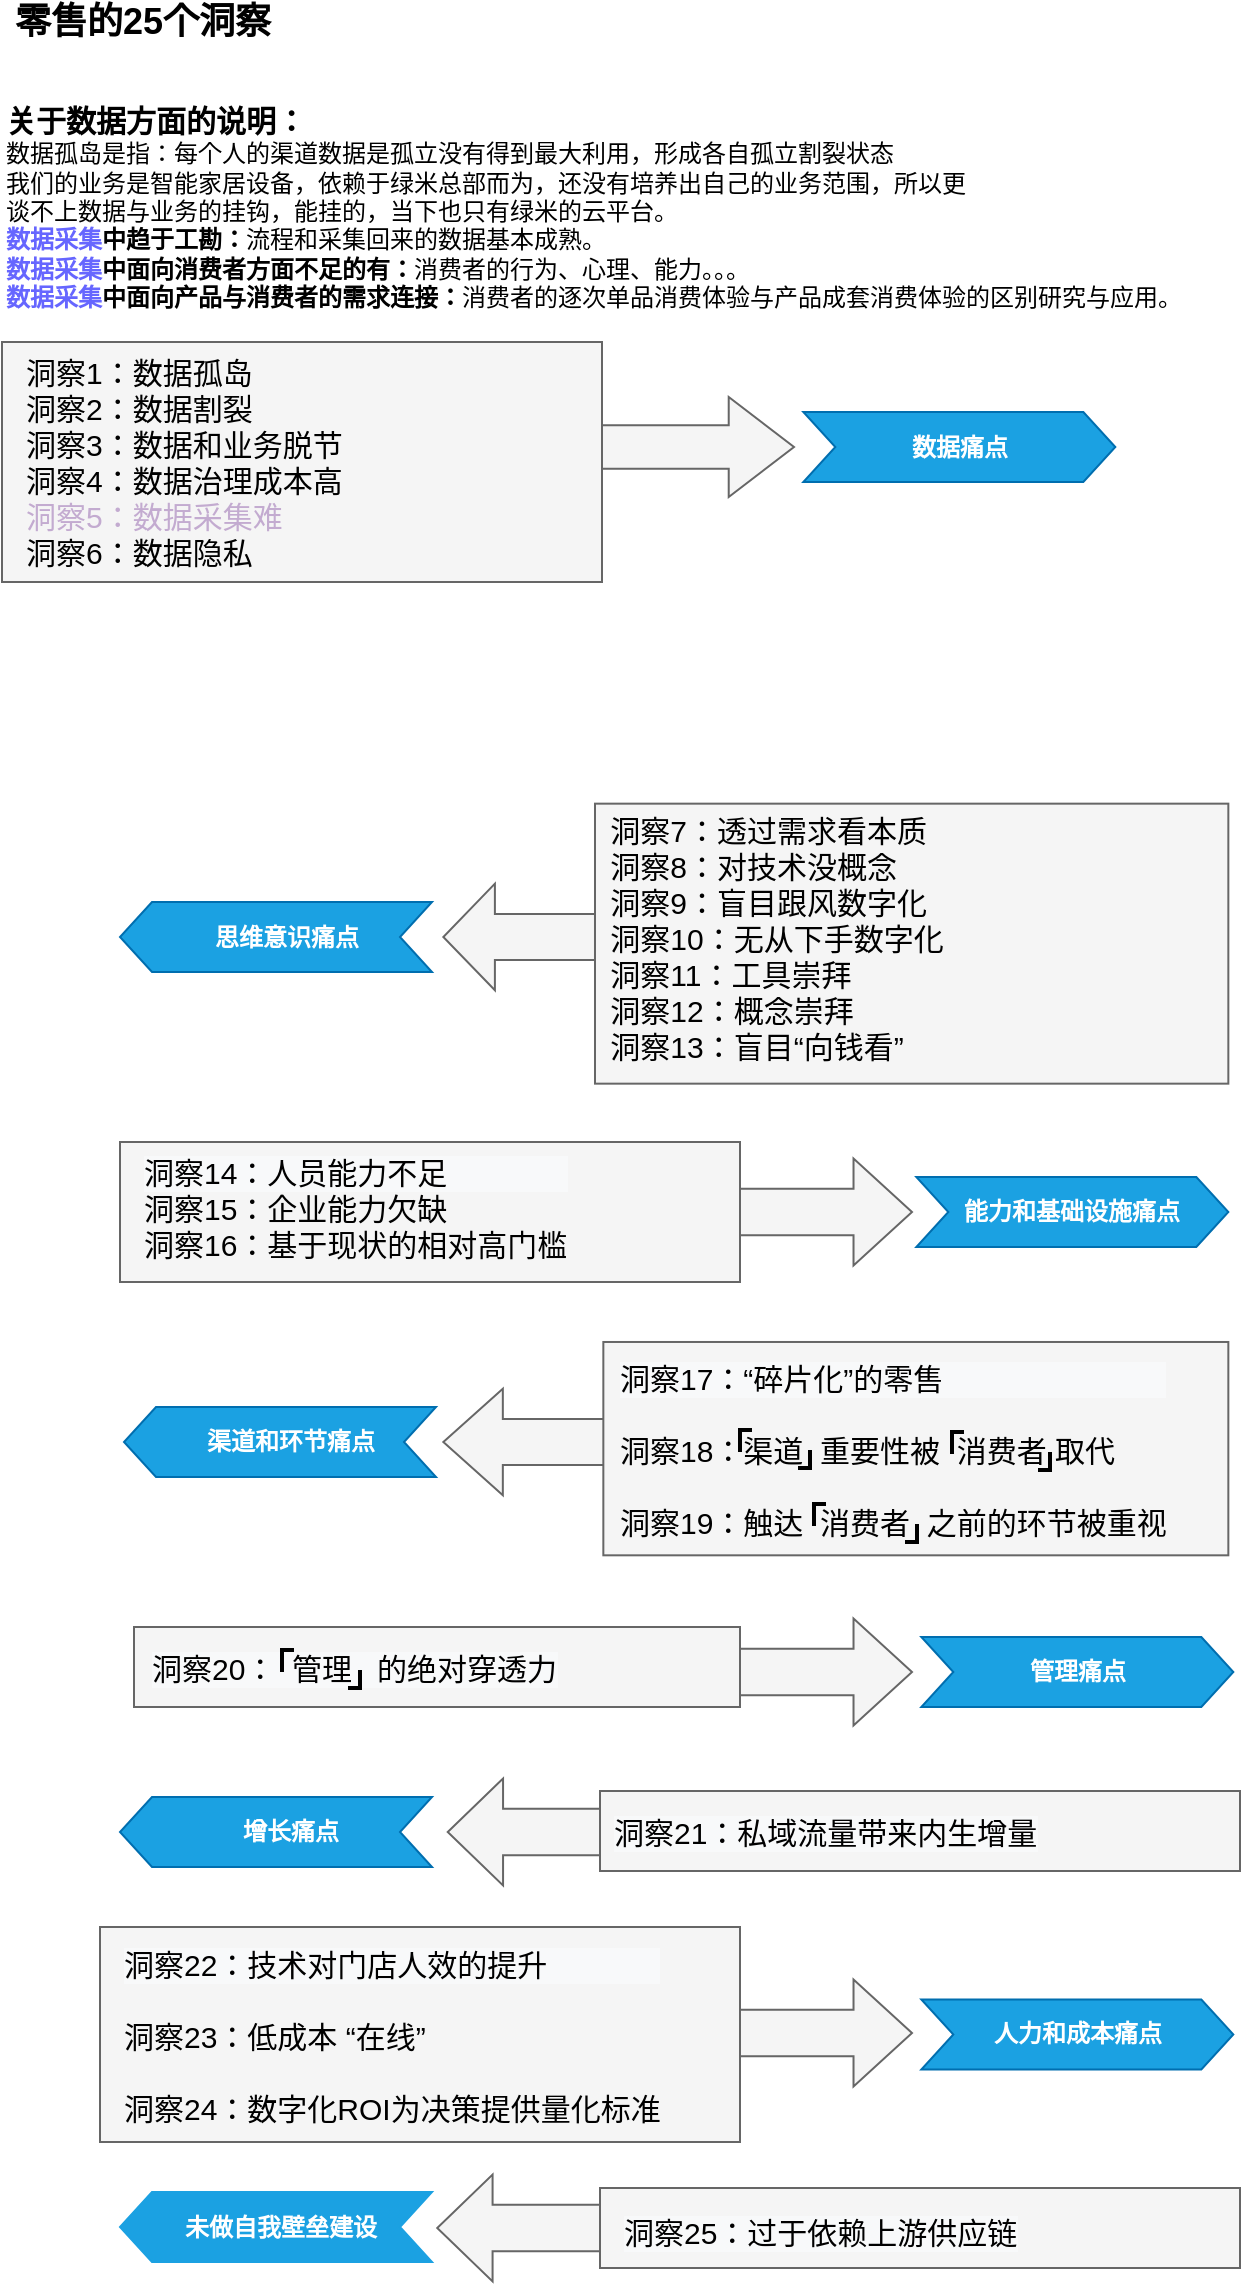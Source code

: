 <mxfile version="14.6.6" type="github"><diagram id="WCnYM7NKycXBdt8jRVAT" name="Page-1"><mxGraphModel dx="1455" dy="748" grid="1" gridSize="10" guides="1" tooltips="0" connect="1" arrows="1" fold="1" page="1" pageScale="1" pageWidth="827" pageHeight="1169" math="0" shadow="0"><root><mxCell id="0"/><mxCell id="1" parent="0"/><mxCell id="t1WHR_yJm78Ypirh6VzU-71" value="" style="rounded=0;whiteSpace=wrap;html=1;fillColor=#f5f5f5;strokeColor=#666666;fontColor=#333333;rotation=0;" vertex="1" parent="1"><mxGeometry x="340" y="1103" width="320" height="40" as="geometry"/></mxCell><mxCell id="t1WHR_yJm78Ypirh6VzU-69" value="" style="rounded=0;whiteSpace=wrap;html=1;fillColor=#f5f5f5;strokeColor=#666666;fontColor=#333333;rotation=0;" vertex="1" parent="1"><mxGeometry x="90" y="972.5" width="320" height="107.5" as="geometry"/></mxCell><mxCell id="t1WHR_yJm78Ypirh6VzU-52" value="" style="shape=singleArrow;whiteSpace=wrap;html=1;arrowWidth=0.433;arrowSize=0.34;fillColor=#f5f5f5;strokeColor=#666666;fontColor=#333333;rotation=0;" vertex="1" parent="1"><mxGeometry x="410" y="588.25" width="86" height="53.5" as="geometry"/></mxCell><mxCell id="t1WHR_yJm78Ypirh6VzU-67" value="" style="shape=singleArrow;whiteSpace=wrap;html=1;arrowWidth=0.433;arrowSize=0.34;fillColor=#f5f5f5;strokeColor=#666666;fontColor=#333333;rotation=-180;" vertex="1" parent="1"><mxGeometry x="263.86" y="898.25" width="81.38" height="53.5" as="geometry"/></mxCell><mxCell id="t1WHR_yJm78Ypirh6VzU-68" value="" style="rounded=0;whiteSpace=wrap;html=1;fillColor=#f5f5f5;strokeColor=#666666;fontColor=#333333;rotation=0;" vertex="1" parent="1"><mxGeometry x="340" y="904.5" width="320" height="40" as="geometry"/></mxCell><mxCell id="t1WHR_yJm78Ypirh6VzU-64" value="" style="rounded=0;whiteSpace=wrap;html=1;fillColor=#f5f5f5;strokeColor=#666666;fontColor=#333333;rotation=0;" vertex="1" parent="1"><mxGeometry x="107" y="822.5" width="303" height="40" as="geometry"/></mxCell><mxCell id="t1WHR_yJm78Ypirh6VzU-65" value="" style="shape=singleArrow;whiteSpace=wrap;html=1;arrowWidth=0.433;arrowSize=0.34;fillColor=#f5f5f5;strokeColor=#666666;fontColor=#333333;rotation=0;" vertex="1" parent="1"><mxGeometry x="410" y="818.25" width="86" height="53.5" as="geometry"/></mxCell><mxCell id="t1WHR_yJm78Ypirh6VzU-54" value="" style="group;rotation=-180;" vertex="1" connectable="0" parent="1"><mxGeometry x="240" y="640" width="416.67" height="163.33" as="geometry"/></mxCell><mxCell id="t1WHR_yJm78Ypirh6VzU-55" value="" style="shape=singleArrow;whiteSpace=wrap;html=1;arrowWidth=0.433;arrowSize=0.34;fillColor=#f5f5f5;strokeColor=#666666;fontColor=#333333;rotation=-180;" vertex="1" parent="t1WHR_yJm78Ypirh6VzU-54"><mxGeometry x="21.67" y="63.33" width="87.5" height="53.33" as="geometry"/></mxCell><mxCell id="t1WHR_yJm78Ypirh6VzU-56" value="" style="rounded=0;whiteSpace=wrap;html=1;fillColor=#f5f5f5;strokeColor=#666666;fontColor=#333333;rotation=-180;" vertex="1" parent="t1WHR_yJm78Ypirh6VzU-54"><mxGeometry x="101.67" y="39.99" width="312.5" height="106.67" as="geometry"/></mxCell><mxCell id="t1WHR_yJm78Ypirh6VzU-14" value="&lt;div style=&quot;color: rgb(0 , 0 , 0) ; font-family: &amp;#34;helvetica&amp;#34; ; font-size: 12px ; font-style: normal ; font-weight: 400 ; letter-spacing: normal ; text-indent: 0px ; text-transform: none ; word-spacing: 0px ; background-color: rgb(248 , 249 , 250) ; text-align: left&quot;&gt;&lt;span style=&quot;font-size: 15px&quot;&gt;洞察17：“碎片化”的零售&lt;/span&gt;&lt;/div&gt;&lt;font style=&quot;color: rgb(0 , 0 , 0) ; font-family: &amp;#34;helvetica&amp;#34; ; font-style: normal ; font-weight: 400 ; letter-spacing: normal ; text-align: center ; text-indent: 0px ; text-transform: none ; word-spacing: 0px ; background-color: rgb(248 , 249 , 250) ; font-size: 15px&quot;&gt;&lt;div style=&quot;text-align: left&quot;&gt;&lt;span&gt;&lt;br&gt;&lt;/span&gt;&lt;/div&gt;&lt;div style=&quot;text-align: left&quot;&gt;&lt;span&gt;洞察18：渠道&amp;nbsp; 重要性被&amp;nbsp; 消费者 取代&lt;/span&gt;&lt;/div&gt;&lt;div style=&quot;text-align: left&quot;&gt;&lt;span&gt;&lt;br&gt;&lt;/span&gt;&lt;/div&gt;&lt;div style=&quot;text-align: left&quot;&gt;&lt;span&gt;洞察19：触达&amp;nbsp; 消费者&amp;nbsp; 之前的环节被重视&lt;/span&gt;&lt;/div&gt;&lt;div style=&quot;text-align: left&quot;&gt;&lt;br&gt;&lt;/div&gt;&lt;/font&gt;&lt;span style=&quot;color: rgba(0 , 0 , 0 , 0) ; font-family: monospace ; font-size: 0px&quot;&gt;%3CmxGraphModel%3E%3Croot%3E%3CmxCell%20id%3D%220%22%2F%3E%3CmxCell%20id%3D%221%22%20parent%3D%220%22%2F%3E%3CmxCell%20id%3D%222%22%20value%3D%22%22%20style%3D%22group%22%20vertex%3D%221%22%20connectable%3D%220%22%20parent%3D%221%22%3E%3CmxGeometry%20x%3D%22395%22%20y%3D%22705%22%20width%3D%2240%22%20height%3D%2217%22%20as%3D%22geometry%22%2F%3E%3C%2FmxCell%3E%3CmxCell%20id%3D%223%22%20value%3D%22%22%20style%3D%22shape%3DpartialRectangle%3BwhiteSpace%3Dwrap%3Bhtml%3D1%3Bbottom%3D0%3Bright%3D0%3BfillColor%3Dnone%3B%22%20vertex%3D%221%22%20parent%3D%222%22%3E%3CmxGeometry%20width%3D%225%22%20height%3D%2210%22%20as%3D%22geometry%22%2F%3E%3C%2FmxCell%3E%3CmxCell%20id%3D%224%22%20value%3D%22%22%20style%3D%22shape%3DpartialRectangle%3BwhiteSpace%3Dwrap%3Bhtml%3D1%3Bbottom%3D0%3Bright%3D0%3BfillColor%3Dnone%3Brotation%3D-180%3B%22%20vertex%3D%221%22%20parent%3D%222%22%3E%3CmxGeometry%20x%3D%2235%22%20y%3D%229%22%20width%3D%225%22%20height%3D%228%22%20as%3D%22geometry%22%2F%3E%3C%2FmxCell%3E%3C%2Froot%3E%3C%2FmxGraphModel%3E&lt;/span&gt;" style="text;whiteSpace=wrap;html=1;" vertex="1" parent="t1WHR_yJm78Ypirh6VzU-54"><mxGeometry x="108.0" y="43.33" width="279" height="100" as="geometry"/></mxCell><mxCell id="t1WHR_yJm78Ypirh6VzU-53" value="" style="rounded=0;whiteSpace=wrap;html=1;fillColor=#f5f5f5;strokeColor=#666666;fontColor=#333333;rotation=0;" vertex="1" parent="1"><mxGeometry x="100" y="580" width="310" height="70" as="geometry"/></mxCell><mxCell id="t1WHR_yJm78Ypirh6VzU-50" value="" style="group;rotation=-180;" vertex="1" connectable="0" parent="1"><mxGeometry x="240" y="387.5" width="414.17" height="163.33" as="geometry"/></mxCell><mxCell id="t1WHR_yJm78Ypirh6VzU-48" value="" style="shape=singleArrow;whiteSpace=wrap;html=1;arrowWidth=0.433;arrowSize=0.34;fillColor=#f5f5f5;strokeColor=#666666;fontColor=#333333;rotation=-180;" vertex="1" parent="t1WHR_yJm78Ypirh6VzU-50"><mxGeometry x="21.67" y="63.33" width="75.83" height="53.33" as="geometry"/></mxCell><mxCell id="t1WHR_yJm78Ypirh6VzU-49" value="" style="rounded=0;whiteSpace=wrap;html=1;fillColor=#f5f5f5;strokeColor=#666666;fontColor=#333333;rotation=-180;" vertex="1" parent="t1WHR_yJm78Ypirh6VzU-50"><mxGeometry x="97.5" y="23.33" width="316.67" height="140" as="geometry"/></mxCell><mxCell id="t1WHR_yJm78Ypirh6VzU-1" value="&lt;b&gt;数据痛点&lt;/b&gt;" style="shape=step;perimeter=stepPerimeter;whiteSpace=wrap;html=1;fixedSize=1;size=16;fillColor=#1ba1e2;strokeColor=#006EAF;fontColor=#ffffff;" vertex="1" parent="1"><mxGeometry x="441.67" y="215" width="156" height="35" as="geometry"/></mxCell><mxCell id="t1WHR_yJm78Ypirh6VzU-3" value="" style="shape=singleArrow;whiteSpace=wrap;html=1;arrowWidth=0.433;arrowSize=0.34;fillColor=#f5f5f5;strokeColor=#666666;fontColor=#333333;" vertex="1" parent="1"><mxGeometry x="341" y="207.5" width="96" height="50" as="geometry"/></mxCell><mxCell id="t1WHR_yJm78Ypirh6VzU-4" value="" style="rounded=0;whiteSpace=wrap;html=1;fillColor=#f5f5f5;strokeColor=#666666;fontColor=#333333;" vertex="1" parent="1"><mxGeometry x="41" y="180" width="300" height="120" as="geometry"/></mxCell><mxCell id="t1WHR_yJm78Ypirh6VzU-5" value="&lt;b&gt;&lt;font style=&quot;font-size: 18px&quot;&gt;零售的25个洞察&lt;/font&gt;&lt;/b&gt;" style="text;html=1;align=center;verticalAlign=middle;resizable=0;points=[];autosize=1;strokeColor=none;" vertex="1" parent="1"><mxGeometry x="41" y="10" width="140" height="20" as="geometry"/></mxCell><mxCell id="t1WHR_yJm78Ypirh6VzU-6" value="洞察1：数据孤岛&lt;br&gt;洞察2：数据割裂&lt;br&gt;洞察3：数据和业务脱节&lt;br&gt;洞察4：数据治理成本高&lt;br&gt;&lt;font color=&quot;#c3abd0&quot;&gt;洞察5：数据采集难&lt;/font&gt;&lt;br&gt;洞察6：数据隐私" style="text;html=1;align=left;verticalAlign=middle;resizable=0;points=[];autosize=1;strokeColor=none;fontSize=15;" vertex="1" parent="1"><mxGeometry x="51" y="185" width="170" height="110" as="geometry"/></mxCell><mxCell id="t1WHR_yJm78Ypirh6VzU-7" value="&lt;div style=&quot;text-align: left&quot;&gt;&lt;span style=&quot;font-size: 15px&quot;&gt;洞察7：透过需求看本质&lt;/span&gt;&lt;/div&gt;&lt;font style=&quot;font-size: 15px&quot;&gt;&lt;div style=&quot;text-align: left&quot;&gt;&lt;span&gt;洞察8：对技术没概念&lt;/span&gt;&lt;/div&gt;&lt;div style=&quot;text-align: left&quot;&gt;&lt;span&gt;洞察9：盲目跟风数字化&lt;/span&gt;&lt;/div&gt;&lt;div style=&quot;text-align: left&quot;&gt;&lt;span&gt;洞察10：无从下手数字化&lt;/span&gt;&lt;/div&gt;&lt;div style=&quot;text-align: left&quot;&gt;&lt;span&gt;洞察11：工具崇拜&lt;/span&gt;&lt;/div&gt;&lt;div style=&quot;text-align: left&quot;&gt;&lt;span&gt;洞察12：概念崇拜&lt;/span&gt;&lt;/div&gt;&lt;div style=&quot;text-align: left&quot;&gt;&lt;span&gt;洞察13：盲目“向钱看”&lt;/span&gt;&lt;/div&gt;&lt;/font&gt;" style="text;html=1;align=center;verticalAlign=middle;resizable=0;points=[];autosize=1;strokeColor=none;" vertex="1" parent="1"><mxGeometry x="338" y="427.5" width="180" height="100" as="geometry"/></mxCell><mxCell id="t1WHR_yJm78Ypirh6VzU-10" value="" style="shape=step;perimeter=stepPerimeter;whiteSpace=wrap;html=1;fixedSize=1;size=16;rotation=-180;fillColor=#1ba1e2;strokeColor=#006EAF;fontColor=#ffffff;" vertex="1" parent="1"><mxGeometry x="100" y="460" width="156" height="35" as="geometry"/></mxCell><mxCell id="t1WHR_yJm78Ypirh6VzU-11" value="&lt;b&gt;&lt;font color=&quot;#ffffff&quot;&gt;思维意识痛点&lt;/font&gt;&lt;/b&gt;" style="text;html=1;align=center;verticalAlign=middle;resizable=0;points=[];autosize=1;strokeColor=none;" vertex="1" parent="1"><mxGeometry x="138" y="467.5" width="90" height="20" as="geometry"/></mxCell><mxCell id="t1WHR_yJm78Ypirh6VzU-12" value="&lt;div style=&quot;color: rgb(0 , 0 , 0) ; font-family: &amp;#34;helvetica&amp;#34; ; font-size: 12px ; font-style: normal ; font-weight: 400 ; letter-spacing: normal ; text-indent: 0px ; text-transform: none ; word-spacing: 0px ; background-color: rgb(248 , 249 , 250) ; text-align: left&quot;&gt;&lt;span style=&quot;font-size: 15px&quot;&gt;洞察14：人员能力不足&lt;/span&gt;&lt;/div&gt;&lt;font style=&quot;color: rgb(0 , 0 , 0) ; font-family: &amp;#34;helvetica&amp;#34; ; font-style: normal ; font-weight: 400 ; letter-spacing: normal ; text-align: center ; text-indent: 0px ; text-transform: none ; word-spacing: 0px ; background-color: rgb(248 , 249 , 250) ; font-size: 15px&quot;&gt;&lt;div style=&quot;text-align: left&quot;&gt;&lt;span&gt;洞察15：企业能力欠缺&lt;/span&gt;&lt;/div&gt;&lt;div style=&quot;text-align: left&quot;&gt;&lt;span&gt;洞察16：基于现状的相对高门槛&lt;/span&gt;&lt;/div&gt;&lt;div style=&quot;text-align: left&quot;&gt;&lt;br&gt;&lt;/div&gt;&lt;/font&gt;" style="text;whiteSpace=wrap;html=1;" vertex="1" parent="1"><mxGeometry x="110" y="580" width="220" height="70" as="geometry"/></mxCell><mxCell id="t1WHR_yJm78Ypirh6VzU-13" value="&lt;b&gt;能力和基础设施痛点&lt;/b&gt;" style="shape=step;perimeter=stepPerimeter;whiteSpace=wrap;html=1;fixedSize=1;size=16;fillColor=#1ba1e2;strokeColor=#006EAF;fontColor=#ffffff;" vertex="1" parent="1"><mxGeometry x="498.17" y="597.5" width="156" height="35" as="geometry"/></mxCell><mxCell id="t1WHR_yJm78Ypirh6VzU-18" value="" style="group" vertex="1" connectable="0" parent="1"><mxGeometry x="395" y="705" width="40" height="17" as="geometry"/></mxCell><mxCell id="t1WHR_yJm78Ypirh6VzU-16" value="" style="shape=partialRectangle;whiteSpace=wrap;html=1;bottom=0;right=0;fillColor=none;strokeWidth=2;" vertex="1" parent="t1WHR_yJm78Ypirh6VzU-18"><mxGeometry x="15" y="19" width="5" height="10" as="geometry"/></mxCell><mxCell id="t1WHR_yJm78Ypirh6VzU-17" value="" style="shape=partialRectangle;whiteSpace=wrap;html=1;bottom=0;right=0;fillColor=none;rotation=-180;strokeWidth=2;" vertex="1" parent="t1WHR_yJm78Ypirh6VzU-18"><mxGeometry x="45" y="30" width="5" height="8" as="geometry"/></mxCell><mxCell id="t1WHR_yJm78Ypirh6VzU-19" value="" style="group" vertex="1" connectable="0" parent="1"><mxGeometry x="506" y="740" width="40" height="17" as="geometry"/></mxCell><mxCell id="t1WHR_yJm78Ypirh6VzU-20" value="" style="shape=partialRectangle;whiteSpace=wrap;html=1;bottom=0;right=0;fillColor=none;strokeWidth=2;" vertex="1" parent="t1WHR_yJm78Ypirh6VzU-19"><mxGeometry x="10" y="-15" width="5" height="10" as="geometry"/></mxCell><mxCell id="t1WHR_yJm78Ypirh6VzU-21" value="" style="shape=partialRectangle;whiteSpace=wrap;html=1;bottom=0;right=0;fillColor=none;rotation=-180;strokeWidth=2;" vertex="1" parent="t1WHR_yJm78Ypirh6VzU-19"><mxGeometry x="54" y="-4" width="5" height="8" as="geometry"/></mxCell><mxCell id="t1WHR_yJm78Ypirh6VzU-22" value="" style="shape=partialRectangle;whiteSpace=wrap;html=1;bottom=0;right=0;fillColor=none;strokeWidth=2;" vertex="1" parent="1"><mxGeometry x="447" y="761" width="5" height="10" as="geometry"/></mxCell><mxCell id="t1WHR_yJm78Ypirh6VzU-23" value="" style="shape=partialRectangle;whiteSpace=wrap;html=1;bottom=0;right=0;fillColor=none;rotation=-180;strokeWidth=2;" vertex="1" parent="1"><mxGeometry x="493.5" y="772" width="5" height="8" as="geometry"/></mxCell><mxCell id="t1WHR_yJm78Ypirh6VzU-34" value="&lt;div style=&quot;color: rgb(0 , 0 , 0) ; font-family: &amp;#34;helvetica&amp;#34; ; font-size: 12px ; font-style: normal ; font-weight: 400 ; letter-spacing: normal ; text-indent: 0px ; text-transform: none ; word-spacing: 0px ; background-color: rgb(248 , 249 , 250) ; text-align: left&quot;&gt;&lt;span style=&quot;font-size: 15px&quot;&gt;洞察20：&amp;nbsp; 管理&amp;nbsp; &amp;nbsp;&lt;/span&gt;&lt;span style=&quot;font-size: 15px&quot;&gt;的绝对穿透力&lt;/span&gt;&lt;/div&gt;&lt;span style=&quot;color: rgba(0 , 0 , 0 , 0) ; font-family: monospace ; font-size: 0px&quot;&gt;%3CmxGraphModel%3E%3Croot%3E%3CmxCell%20id%3D%220%22%2F%3E%3CmxCell%20id%3D%221%22%20parent%3D%220%22%2F%3E%3CmxCell%20id%3D%222%22%20value%3D%22%22%20style%3D%22group%22%20vertex%3D%221%22%20connectable%3D%220%22%20parent%3D%221%22%3E%3CmxGeometry%20x%3D%22395%22%20y%3D%22705%22%20width%3D%2240%22%20height%3D%2217%22%20as%3D%22geometry%22%2F%3E%3C%2FmxCell%3E%3CmxCell%20id%3D%223%22%20value%3D%22%22%20style%3D%22shape%3DpartialRectangle%3BwhiteSpace%3Dwrap%3Bhtml%3D1%3Bbottom%3D0%3Bright%3D0%3BfillColor%3Dnone%3B%22%20vertex%3D%221%22%20parent%3D%222%22%3E%3CmxGeometry%20width%3D%225%22%20height%3D%2210%22%20as%3D%22geometry%22%2F%3E%3C%2FmxCell%3E%3CmxCell%20id%3D%224%22%20value%3D%22%22%20style%3D%22shape%3DpartialRectangle%3BwhiteSpace%3Dwrap%3Bhtml%3D1%3Bbottom%3D0%3Bright%3D0%3BfillColor%3Dnone%3Brotation%3D-180%3B%22%20vertex%3D%221%22%20parent%3D%222%22%3E%3CmxGeometry%20x%3D%2235%22%20y%3D%229%22%20width%3D%225%22%20height%3D%228%22%20as%3D%22geometry%22%2F%3E%3C%2FmxCell%3E%3C%2Froot%3E%3C%2FmxGraphModel%3E&lt;/span&gt;" style="text;whiteSpace=wrap;html=1;" vertex="1" parent="1"><mxGeometry x="113.5" y="827.5" width="208" height="30" as="geometry"/></mxCell><mxCell id="t1WHR_yJm78Ypirh6VzU-35" value="" style="shape=partialRectangle;whiteSpace=wrap;html=1;bottom=0;right=0;fillColor=none;strokeWidth=2;" vertex="1" parent="1"><mxGeometry x="181" y="834" width="5" height="10" as="geometry"/></mxCell><mxCell id="t1WHR_yJm78Ypirh6VzU-36" value="" style="shape=partialRectangle;whiteSpace=wrap;html=1;bottom=0;right=0;fillColor=none;rotation=-180;strokeWidth=2;" vertex="1" parent="1"><mxGeometry x="215" y="845" width="5" height="8" as="geometry"/></mxCell><mxCell id="t1WHR_yJm78Ypirh6VzU-37" value="&lt;b&gt;管理痛点&lt;/b&gt;" style="shape=step;perimeter=stepPerimeter;whiteSpace=wrap;html=1;fixedSize=1;size=16;fillColor=#1ba1e2;strokeColor=#006EAF;fontColor=#ffffff;" vertex="1" parent="1"><mxGeometry x="500.67" y="827.5" width="156" height="35" as="geometry"/></mxCell><mxCell id="t1WHR_yJm78Ypirh6VzU-38" value="&lt;div style=&quot;color: rgb(0 , 0 , 0) ; font-family: &amp;#34;helvetica&amp;#34; ; font-size: 12px ; font-style: normal ; font-weight: 400 ; letter-spacing: normal ; text-indent: 0px ; text-transform: none ; word-spacing: 0px ; background-color: rgb(248 , 249 , 250) ; text-align: left&quot;&gt;&lt;span style=&quot;font-size: 15px&quot;&gt;洞察21：私域流量带来内生增量&lt;/span&gt;&lt;/div&gt;&lt;span style=&quot;color: rgba(0 , 0 , 0 , 0) ; font-family: monospace ; font-size: 0px&quot;&gt;%3CmxGraphModel%3E%3Croot%3E%3CmxCell%20id%3D%220%22%2F%3E%3CmxCell%20id%3D%221%22%20parent%3D%220%22%2F%3E%3CmxCell%20id%3D%222%22%20value%3D%22%22%20style%3D%22group%22%20vertex%3D%221%22%20connectable%3D%220%22%20parent%3D%221%22%3E%3CmxGeometry%20x%3D%22395%22%20y%3D%22705%22%20width%3D%2240%22%20height%3D%2217%22%20as%3D%22geometry%22%2F%3E%3C%2FmxCell%3E%3CmxCell%20id%3D%223%22%20value%3D%22%22%20style%3D%22shape%3DpartialRectangle%3BwhiteSpace%3Dwrap%3Bhtml%3D1%3Bbottom%3D0%3Bright%3D0%3BfillColor%3Dnone%3B%22%20vertex%3D%221%22%20parent%3D%222%22%3E%3CmxGeometry%20width%3D%225%22%20height%3D%2210%22%20as%3D%22geometry%22%2F%3E%3C%2FmxCell%3E%3CmxCell%20id%3D%224%22%20value%3D%22%22%20style%3D%22shape%3DpartialRectangle%3BwhiteSpace%3Dwrap%3Bhtml%3D1%3Bbottom%3D0%3Bright%3D0%3BfillColor%3Dnone%3Brotation%3D-180%3B%22%20vertex%3D%221%22%20parent%3D%222%22%3E%3CmxGeometry%20x%3D%2235%22%20y%3D%229%22%20width%3D%225%22%20height%3D%228%22%20as%3D%22geometry%22%2F%3E%3C%2FmxCell%3E%3C%2Froot%3E%3C%2FmxGraphModel%3E&lt;/span&gt;" style="text;whiteSpace=wrap;html=1;" vertex="1" parent="1"><mxGeometry x="345" y="910" width="220" height="30" as="geometry"/></mxCell><mxCell id="t1WHR_yJm78Ypirh6VzU-39" value="" style="shape=step;perimeter=stepPerimeter;whiteSpace=wrap;html=1;fixedSize=1;size=16;rotation=-180;fillColor=#1ba1e2;strokeColor=#006EAF;fontColor=#ffffff;" vertex="1" parent="1"><mxGeometry x="102" y="712.5" width="156" height="35" as="geometry"/></mxCell><mxCell id="t1WHR_yJm78Ypirh6VzU-40" value="&lt;b&gt;&lt;font color=&quot;#ffffff&quot;&gt;渠道和环节痛点&lt;/font&gt;&lt;/b&gt;" style="text;html=1;align=center;verticalAlign=middle;resizable=0;points=[];autosize=1;strokeColor=none;" vertex="1" parent="1"><mxGeometry x="135" y="720" width="100" height="20" as="geometry"/></mxCell><mxCell id="t1WHR_yJm78Ypirh6VzU-41" value="" style="shape=step;perimeter=stepPerimeter;whiteSpace=wrap;html=1;fixedSize=1;size=16;rotation=-180;fillColor=#1ba1e2;strokeColor=#006EAF;fontColor=#ffffff;" vertex="1" parent="1"><mxGeometry x="100" y="907.5" width="156" height="35" as="geometry"/></mxCell><mxCell id="t1WHR_yJm78Ypirh6VzU-42" value="&lt;b&gt;增长痛点&lt;/b&gt;" style="text;html=1;align=center;verticalAlign=middle;resizable=0;points=[];autosize=1;fillColor=#1ba1e2;fontColor=#ffffff;strokeColor=#1BA1E2;" vertex="1" parent="1"><mxGeometry x="155" y="915" width="60" height="20" as="geometry"/></mxCell><mxCell id="t1WHR_yJm78Ypirh6VzU-43" value="&lt;div style=&quot;color: rgb(0 , 0 , 0) ; font-family: &amp;#34;helvetica&amp;#34; ; font-size: 12px ; font-style: normal ; font-weight: 400 ; letter-spacing: normal ; text-indent: 0px ; text-transform: none ; word-spacing: 0px ; background-color: rgb(248 , 249 , 250) ; text-align: left&quot;&gt;&lt;span style=&quot;font-size: 15px&quot;&gt;洞察22：技术对门店人效的提升&lt;/span&gt;&lt;/div&gt;&lt;font style=&quot;color: rgb(0 , 0 , 0) ; font-family: &amp;#34;helvetica&amp;#34; ; font-style: normal ; font-weight: 400 ; letter-spacing: normal ; text-align: center ; text-indent: 0px ; text-transform: none ; word-spacing: 0px ; background-color: rgb(248 , 249 , 250) ; font-size: 15px&quot;&gt;&lt;div style=&quot;text-align: left&quot;&gt;&lt;span&gt;&lt;br&gt;&lt;/span&gt;&lt;/div&gt;&lt;div style=&quot;text-align: left&quot;&gt;&lt;span&gt;洞察23：低成本 “在线”&lt;/span&gt;&lt;/div&gt;&lt;div style=&quot;text-align: left&quot;&gt;&lt;span&gt;&lt;br&gt;&lt;/span&gt;&lt;/div&gt;&lt;div style=&quot;text-align: left&quot;&gt;&lt;span&gt;洞察24：数字化ROI为决策提供量化标准&lt;/span&gt;&lt;/div&gt;&lt;div style=&quot;text-align: left&quot;&gt;&lt;br&gt;&lt;/div&gt;&lt;/font&gt;&lt;span style=&quot;color: rgba(0 , 0 , 0 , 0) ; font-family: monospace ; font-size: 0px&quot;&gt;%3CmxGraphModel%3E%3Croot%3E%3CmxCell%20id%3D%220%22%2F%3E%3CmxCell%20id%3D%221%22%20parent%3D%220%22%2F%3E%3CmxCell%20id%3D%222%22%20value%3D%22%22%20style%3D%22group%22%20vertex%3D%221%22%20connectable%3D%220%22%20parent%3D%221%22%3E%3CmxGeometry%20x%3D%22395%22%20y%3D%22705%22%20width%3D%2240%22%20height%3D%2217%22%20as%3D%22geometry%22%2F%3E%3C%2FmxCell%3E%3CmxCell%20id%3D%223%22%20value%3D%22%22%20style%3D%22shape%3DpartialRectangle%3BwhiteSpace%3Dwrap%3Bhtml%3D1%3Bbottom%3D0%3Bright%3D0%3BfillColor%3Dnone%3B%22%20vertex%3D%221%22%20parent%3D%222%22%3E%3CmxGeometry%20width%3D%225%22%20height%3D%2210%22%20as%3D%22geometry%22%2F%3E%3C%2FmxCell%3E%3CmxCell%20id%3D%224%22%20value%3D%22%22%20style%3D%22shape%3DpartialRectangle%3BwhiteSpace%3Dwrap%3Bhtml%3D1%3Bbottom%3D0%3Bright%3D0%3BfillColor%3Dnone%3Brotation%3D-180%3B%22%20vertex%3D%221%22%20parent%3D%222%22%3E%3CmxGeometry%20x%3D%2235%22%20y%3D%229%22%20width%3D%225%22%20height%3D%228%22%20as%3D%22geometry%22%2F%3E%3C%2FmxCell%3E%3C%2Froot%3E%3C%2FmxGraphModel%3E&lt;/span&gt;" style="text;whiteSpace=wrap;html=1;" vertex="1" parent="1"><mxGeometry x="100" y="976" width="278" height="100" as="geometry"/></mxCell><mxCell id="t1WHR_yJm78Ypirh6VzU-44" value="&lt;b&gt;人力和成本痛点&lt;/b&gt;" style="shape=step;perimeter=stepPerimeter;whiteSpace=wrap;html=1;fixedSize=1;size=16;fillColor=#1ba1e2;strokeColor=#006EAF;fontColor=#ffffff;" vertex="1" parent="1"><mxGeometry x="500.67" y="1008.75" width="156" height="35" as="geometry"/></mxCell><mxCell id="t1WHR_yJm78Ypirh6VzU-45" value="&lt;div style=&quot;color: rgb(0 , 0 , 0) ; font-family: &amp;#34;helvetica&amp;#34; ; font-size: 12px ; font-style: normal ; font-weight: 400 ; letter-spacing: normal ; text-indent: 0px ; text-transform: none ; word-spacing: 0px ; background-color: rgb(248 , 249 , 250) ; text-align: left&quot;&gt;&lt;span style=&quot;font-size: 15px&quot;&gt;洞察25：过于依赖上游供应链&lt;/span&gt;&lt;/div&gt;&lt;span style=&quot;color: rgba(0 , 0 , 0 , 0) ; font-family: monospace ; font-size: 0px&quot;&gt;%3CmxGraphModel%3E%3Croot%3E%3CmxCell%20id%3D%220%22%2F%3E%3CmxCell%20id%3D%221%22%20parent%3D%220%22%2F%3E%3CmxCell%20id%3D%222%22%20value%3D%22%22%20style%3D%22group%22%20vertex%3D%221%22%20connectable%3D%220%22%20parent%3D%221%22%3E%3CmxGeometry%20x%3D%22395%22%20y%3D%22705%22%20width%3D%2240%22%20height%3D%2217%22%20as%3D%22geometry%22%2F%3E%3C%2FmxCell%3E%3CmxCell%20id%3D%223%22%20value%3D%22%22%20style%3D%22shape%3DpartialRectangle%3BwhiteSpace%3Dwrap%3Bhtml%3D1%3Bbottom%3D0%3Bright%3D0%3BfillColor%3Dnone%3B%22%20vertex%3D%221%22%20parent%3D%222%22%3E%3CmxGeometry%20width%3D%225%22%20height%3D%2210%22%20as%3D%22geometry%22%2F%3E%3C%2FmxCell%3E%3CmxCell%20id%3D%224%22%20value%3D%22%22%20style%3D%22shape%3DpartialRectangle%3BwhiteSpace%3Dwrap%3Bhtml%3D1%3Bbottom%3D0%3Bright%3D0%3BfillColor%3Dnone%3Brotation%3D-180%3B%22%20vertex%3D%221%22%20parent%3D%222%22%3E%3CmxGeometry%20x%3D%2235%22%20y%3D%229%22%20width%3D%225%22%20height%3D%228%22%20as%3D%22geometry%22%2F%3E%3C%2FmxCell%3E%3C%2Froot%3E%3C%2FmxGraphModel%3E&lt;/span&gt;" style="text;whiteSpace=wrap;html=1;" vertex="1" parent="1"><mxGeometry x="350" y="1110" width="220" height="30" as="geometry"/></mxCell><mxCell id="t1WHR_yJm78Ypirh6VzU-46" value="" style="shape=step;perimeter=stepPerimeter;whiteSpace=wrap;html=1;fixedSize=1;size=16;rotation=-180;fillColor=#1ba1e2;fontColor=#ffffff;strokeColor=#1BA1E2;" vertex="1" parent="1"><mxGeometry x="100" y="1105" width="156" height="35" as="geometry"/></mxCell><mxCell id="t1WHR_yJm78Ypirh6VzU-47" value="&lt;b&gt;未做自我壁垒建设&lt;/b&gt;" style="text;html=1;align=center;verticalAlign=middle;resizable=0;points=[];autosize=1;fillColor=#1ba1e2;fontColor=#ffffff;strokeColor=#1BA1E2;" vertex="1" parent="1"><mxGeometry x="125" y="1112.5" width="110" height="20" as="geometry"/></mxCell><mxCell id="t1WHR_yJm78Ypirh6VzU-70" value="" style="shape=singleArrow;whiteSpace=wrap;html=1;arrowWidth=0.433;arrowSize=0.34;fillColor=#f5f5f5;strokeColor=#666666;fontColor=#333333;rotation=0;" vertex="1" parent="1"><mxGeometry x="410" y="998.75" width="86" height="53.5" as="geometry"/></mxCell><mxCell id="t1WHR_yJm78Ypirh6VzU-72" value="" style="shape=singleArrow;whiteSpace=wrap;html=1;arrowWidth=0.433;arrowSize=0.34;fillColor=#f5f5f5;strokeColor=#666666;fontColor=#333333;rotation=-180;" vertex="1" parent="1"><mxGeometry x="258.62" y="1096.25" width="81.38" height="53.5" as="geometry"/></mxCell><mxCell id="t1WHR_yJm78Ypirh6VzU-73" value="&lt;b&gt;&lt;font style=&quot;font-size: 15px&quot;&gt;关于数据方面的说明：&lt;/font&gt;&lt;/b&gt;&lt;br&gt;数据孤岛是指：每个人的渠道数据是孤立没有得到最大利用，形成各自孤立割裂状态&lt;br&gt;&lt;div&gt;我们的业务是智能家居设备，依赖于绿米总部而为，还没有培养出自己的业务范围，所以更&lt;/div&gt;&lt;div&gt;谈不上数据与业务的挂钩，能挂的，当下也只有绿米的云平台。&lt;/div&gt;&lt;div&gt;&lt;font color=&quot;#6666ff&quot;&gt;&lt;b&gt;数据采集&lt;/b&gt;&lt;/font&gt;&lt;b&gt;中趋于工勘：&lt;/b&gt;流程和采集回来的数据基本成熟。&lt;/div&gt;&lt;b style=&quot;color: rgb(102 , 102 , 255)&quot;&gt;数据采集&lt;/b&gt;&lt;b&gt;中面向消费者方面不足的有：&lt;/b&gt;消费者的行为、心理、能力。。。&lt;b style=&quot;color: rgb(102 , 102 , 255)&quot;&gt;&lt;br&gt;&lt;/b&gt;&lt;b style=&quot;color: rgb(102 , 102 , 255)&quot;&gt;数据采集&lt;/b&gt;&lt;b&gt;中面向产品与消费者的需求连接：&lt;/b&gt;消费者的逐次单品消费体验与产品成套消费体验的区别研究与应用。&lt;b style=&quot;color: rgb(102 , 102 , 255)&quot;&gt;&lt;br&gt;&lt;/b&gt;&lt;div&gt;&lt;br&gt;&lt;/div&gt;" style="text;html=1;align=left;verticalAlign=middle;resizable=0;points=[];autosize=1;strokeColor=none;" vertex="1" parent="1"><mxGeometry x="41" y="60" width="600" height="120" as="geometry"/></mxCell></root></mxGraphModel></diagram></mxfile>